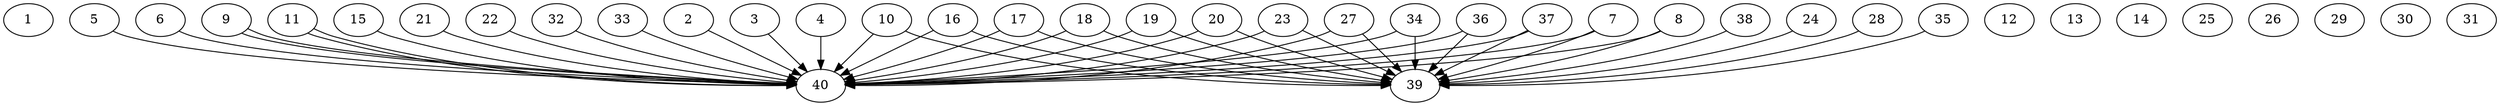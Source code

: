 // DAG automatically generated by daggen at Thu Oct  3 14:06:50 2019
// ./daggen --dot -n 40 --ccr 0.5 --fat 0.9 --regular 0.5 --density 0.7 --mindata 5242880 --maxdata 52428800 
digraph G {
  1 [size="90388480", alpha="0.15", expect_size="45194240"] 
  2 [size="22781952", alpha="0.00", expect_size="11390976"] 
  2 -> 40 [size ="11390976"]
  3 [size="45473792", alpha="0.18", expect_size="22736896"] 
  3 -> 40 [size ="22736896"]
  4 [size="19214336", alpha="0.00", expect_size="9607168"] 
  4 -> 40 [size ="9607168"]
  5 [size="27727872", alpha="0.14", expect_size="13863936"] 
  5 -> 40 [size ="13863936"]
  6 [size="17082368", alpha="0.02", expect_size="8541184"] 
  6 -> 40 [size ="8541184"]
  7 [size="72478720", alpha="0.11", expect_size="36239360"] 
  7 -> 39 [size ="36239360"]
  7 -> 40 [size ="36239360"]
  8 [size="42260480", alpha="0.17", expect_size="21130240"] 
  8 -> 39 [size ="21130240"]
  8 -> 40 [size ="21130240"]
  9 [size="86720512", alpha="0.06", expect_size="43360256"] 
  9 -> 40 [size ="43360256"]
  9 -> 40 [size ="43360256"]
  10 [size="36069376", alpha="0.04", expect_size="18034688"] 
  10 -> 39 [size ="18034688"]
  10 -> 40 [size ="18034688"]
  11 [size="15718400", alpha="0.03", expect_size="7859200"] 
  11 -> 40 [size ="7859200"]
  11 -> 40 [size ="7859200"]
  12 [size="84824064", alpha="0.10", expect_size="42412032"] 
  13 [size="85874688", alpha="0.06", expect_size="42937344"] 
  14 [size="77842432", alpha="0.15", expect_size="38921216"] 
  15 [size="80175104", alpha="0.07", expect_size="40087552"] 
  15 -> 40 [size ="40087552"]
  16 [size="52662272", alpha="0.03", expect_size="26331136"] 
  16 -> 39 [size ="26331136"]
  16 -> 40 [size ="26331136"]
  17 [size="59803648", alpha="0.18", expect_size="29901824"] 
  17 -> 39 [size ="29901824"]
  17 -> 40 [size ="29901824"]
  18 [size="17698816", alpha="0.03", expect_size="8849408"] 
  18 -> 39 [size ="8849408"]
  18 -> 40 [size ="8849408"]
  19 [size="100032512", alpha="0.05", expect_size="50016256"] 
  19 -> 39 [size ="50016256"]
  19 -> 40 [size ="50016256"]
  20 [size="33482752", alpha="0.09", expect_size="16741376"] 
  20 -> 39 [size ="16741376"]
  20 -> 40 [size ="16741376"]
  21 [size="53463040", alpha="0.09", expect_size="26731520"] 
  21 -> 40 [size ="26731520"]
  22 [size="68042752", alpha="0.13", expect_size="34021376"] 
  22 -> 40 [size ="34021376"]
  23 [size="19415040", alpha="0.04", expect_size="9707520"] 
  23 -> 39 [size ="9707520"]
  23 -> 40 [size ="9707520"]
  24 [size="45574144", alpha="0.17", expect_size="22787072"] 
  24 -> 39 [size ="22787072"]
  25 [size="21608448", alpha="0.13", expect_size="10804224"] 
  26 [size="55160832", alpha="0.11", expect_size="27580416"] 
  27 [size="70641664", alpha="0.02", expect_size="35320832"] 
  27 -> 39 [size ="35320832"]
  27 -> 40 [size ="35320832"]
  28 [size="62519296", alpha="0.20", expect_size="31259648"] 
  28 -> 39 [size ="31259648"]
  29 [size="77797376", alpha="0.14", expect_size="38898688"] 
  30 [size="99131392", alpha="0.13", expect_size="49565696"] 
  31 [size="45056000", alpha="0.14", expect_size="22528000"] 
  32 [size="89839616", alpha="0.10", expect_size="44919808"] 
  32 -> 40 [size ="44919808"]
  33 [size="57040896", alpha="0.02", expect_size="28520448"] 
  33 -> 40 [size ="28520448"]
  34 [size="76017664", alpha="0.08", expect_size="38008832"] 
  34 -> 39 [size ="38008832"]
  34 -> 40 [size ="38008832"]
  35 [size="61128704", alpha="0.10", expect_size="30564352"] 
  35 -> 39 [size ="30564352"]
  36 [size="29614080", alpha="0.20", expect_size="14807040"] 
  36 -> 39 [size ="14807040"]
  36 -> 40 [size ="14807040"]
  37 [size="82448384", alpha="0.00", expect_size="41224192"] 
  37 -> 39 [size ="41224192"]
  37 -> 40 [size ="41224192"]
  38 [size="92880896", alpha="0.03", expect_size="46440448"] 
  38 -> 39 [size ="46440448"]
  39 [size="92688384", alpha="0.04", expect_size="46344192"] 
  40 [size="63733760", alpha="0.10", expect_size="31866880"] 
}
